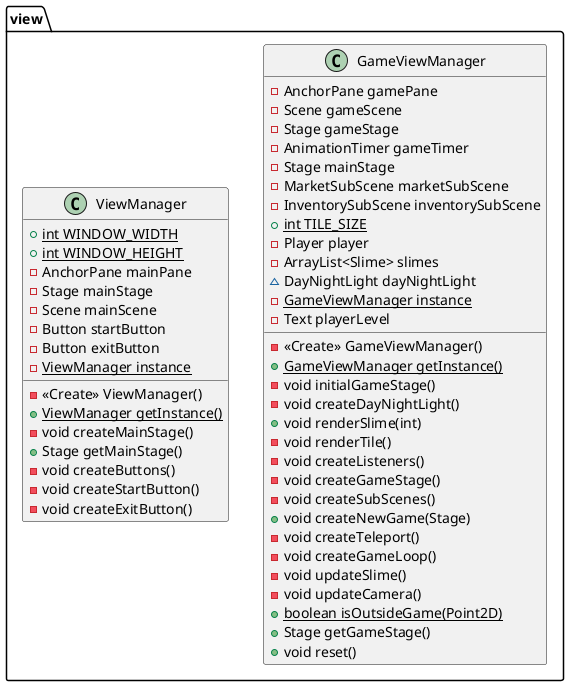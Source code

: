 @startuml
class view.GameViewManager {
- AnchorPane gamePane
- Scene gameScene
- Stage gameStage
- AnimationTimer gameTimer
- Stage mainStage
- MarketSubScene marketSubScene
- InventorySubScene inventorySubScene
+ {static} int TILE_SIZE
- Player player
- ArrayList<Slime> slimes
~ DayNightLight dayNightLight
- {static} GameViewManager instance
- Text playerLevel
- <<Create>> GameViewManager()
+ {static} GameViewManager getInstance()
- void initialGameStage()
- void createDayNightLight()
+ void renderSlime(int)
- void renderTile()
- void createListeners()
- void createGameStage()
- void createSubScenes()
+ void createNewGame(Stage)
- void createTeleport()
- void createGameLoop()
- void updateSlime()
- void updateCamera()
+ {static} boolean isOutsideGame(Point2D)
+ Stage getGameStage()
+ void reset()
}


class view.ViewManager {
+ {static} int WINDOW_WIDTH
+ {static} int WINDOW_HEIGHT
- AnchorPane mainPane
- Stage mainStage
- Scene mainScene
- Button startButton
- Button exitButton
- {static} ViewManager instance
- <<Create>> ViewManager()
+ {static} ViewManager getInstance()
- void createMainStage()
+ Stage getMainStage()
- void createButtons()
- void createStartButton()
- void createExitButton()
}


@enduml
